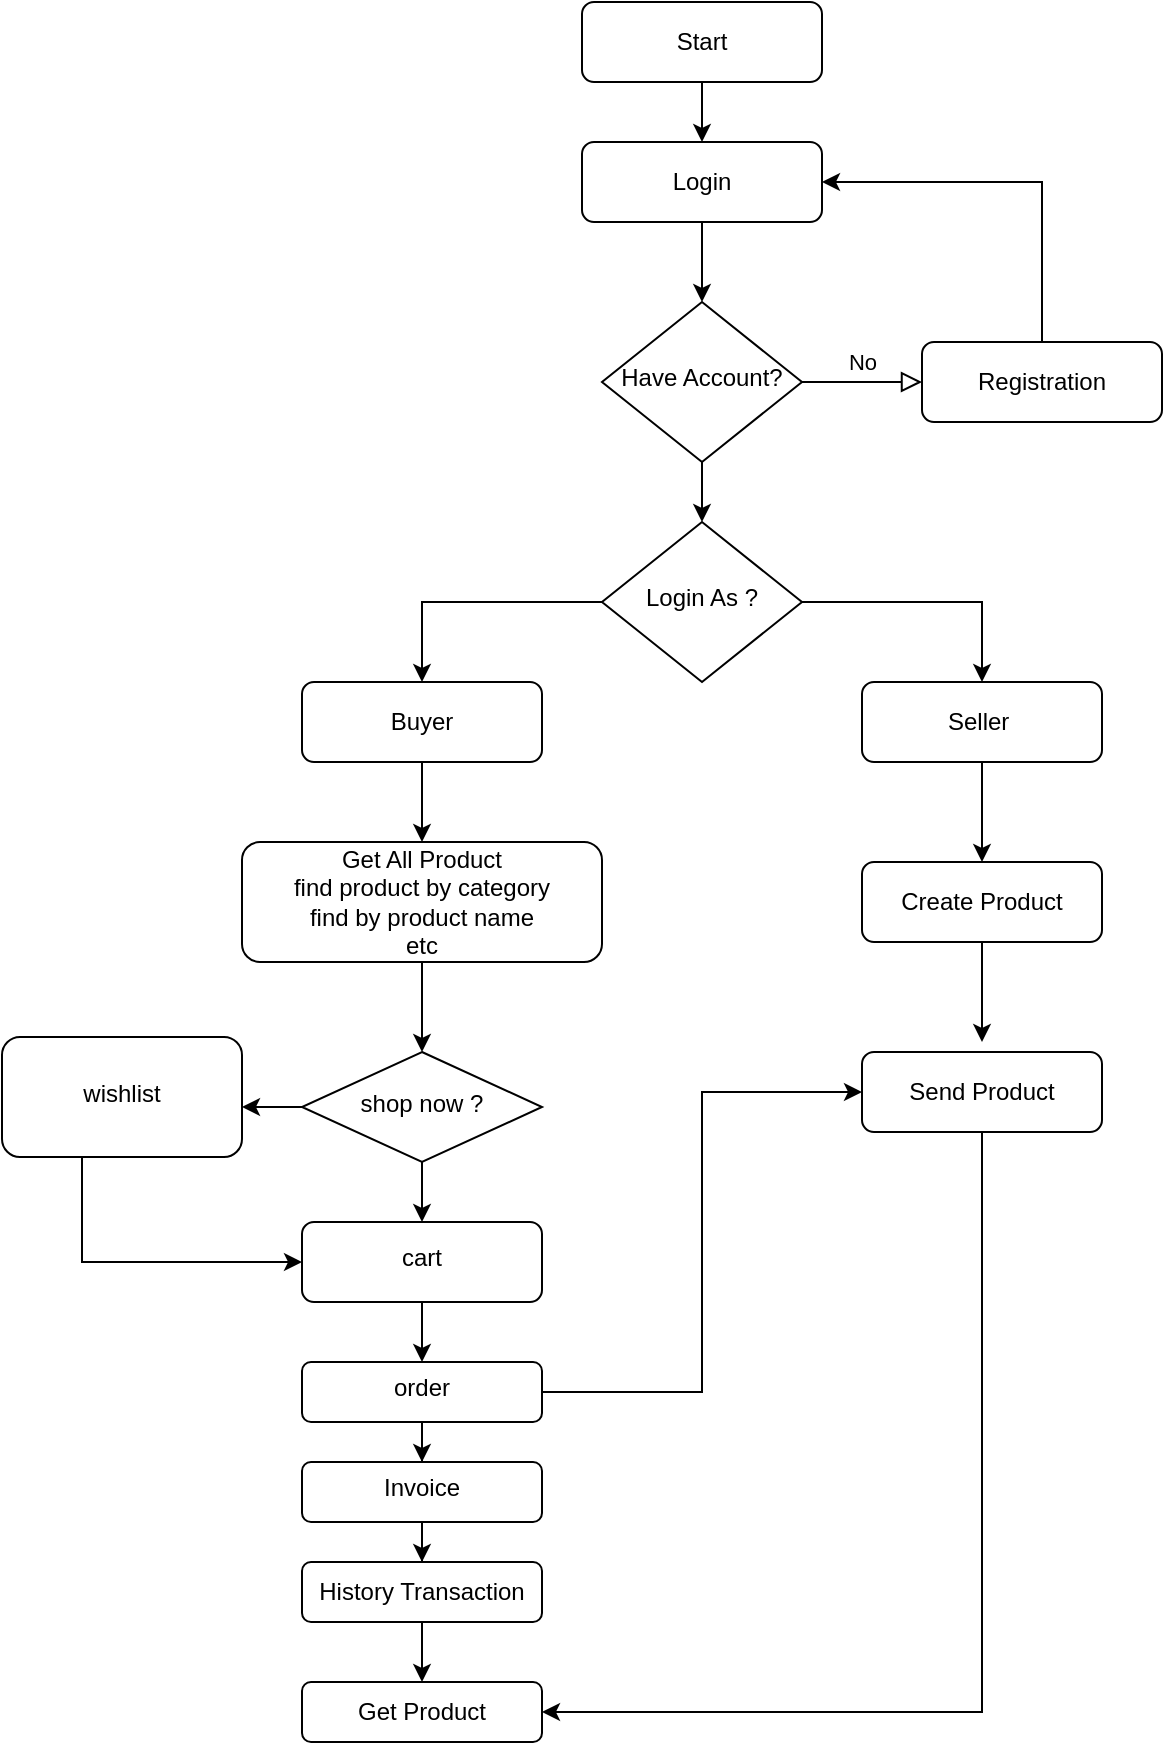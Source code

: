 <mxfile version="20.2.3" type="device"><diagram id="C5RBs43oDa-KdzZeNtuy" name="Page-1"><mxGraphModel dx="1848" dy="844" grid="1" gridSize="10" guides="1" tooltips="1" connect="1" arrows="1" fold="1" page="1" pageScale="1" pageWidth="827" pageHeight="1169" math="0" shadow="0"><root><mxCell id="WIyWlLk6GJQsqaUBKTNV-0"/><mxCell id="WIyWlLk6GJQsqaUBKTNV-1" parent="WIyWlLk6GJQsqaUBKTNV-0"/><mxCell id="nTtpETq4kqKOth111op7-9" style="edgeStyle=orthogonalEdgeStyle;rounded=0;orthogonalLoop=1;jettySize=auto;html=1;entryX=0.5;entryY=0;entryDx=0;entryDy=0;" parent="WIyWlLk6GJQsqaUBKTNV-1" source="WIyWlLk6GJQsqaUBKTNV-3" target="WIyWlLk6GJQsqaUBKTNV-6" edge="1"><mxGeometry relative="1" as="geometry"/></mxCell><mxCell id="WIyWlLk6GJQsqaUBKTNV-3" value="Login" style="rounded=1;whiteSpace=wrap;html=1;fontSize=12;glass=0;strokeWidth=1;shadow=0;" parent="WIyWlLk6GJQsqaUBKTNV-1" vertex="1"><mxGeometry x="360" y="130" width="120" height="40" as="geometry"/></mxCell><mxCell id="WIyWlLk6GJQsqaUBKTNV-5" value="No" style="edgeStyle=orthogonalEdgeStyle;rounded=0;html=1;jettySize=auto;orthogonalLoop=1;fontSize=11;endArrow=block;endFill=0;endSize=8;strokeWidth=1;shadow=0;labelBackgroundColor=none;" parent="WIyWlLk6GJQsqaUBKTNV-1" source="WIyWlLk6GJQsqaUBKTNV-6" target="WIyWlLk6GJQsqaUBKTNV-7" edge="1"><mxGeometry y="10" relative="1" as="geometry"><mxPoint as="offset"/></mxGeometry></mxCell><mxCell id="2cQ_K9OB-4mWgSlzsG4g-20" style="edgeStyle=orthogonalEdgeStyle;rounded=0;orthogonalLoop=1;jettySize=auto;html=1;" parent="WIyWlLk6GJQsqaUBKTNV-1" source="WIyWlLk6GJQsqaUBKTNV-6" target="2cQ_K9OB-4mWgSlzsG4g-18" edge="1"><mxGeometry relative="1" as="geometry"/></mxCell><mxCell id="WIyWlLk6GJQsqaUBKTNV-6" value="Have Account?" style="rhombus;whiteSpace=wrap;html=1;shadow=0;fontFamily=Helvetica;fontSize=12;align=center;strokeWidth=1;spacing=6;spacingTop=-4;" parent="WIyWlLk6GJQsqaUBKTNV-1" vertex="1"><mxGeometry x="370" y="210" width="100" height="80" as="geometry"/></mxCell><mxCell id="7UVdYV67hSBtUD43c639-0" style="edgeStyle=orthogonalEdgeStyle;rounded=0;orthogonalLoop=1;jettySize=auto;html=1;entryX=1;entryY=0.5;entryDx=0;entryDy=0;" edge="1" parent="WIyWlLk6GJQsqaUBKTNV-1" source="WIyWlLk6GJQsqaUBKTNV-7" target="WIyWlLk6GJQsqaUBKTNV-3"><mxGeometry relative="1" as="geometry"><Array as="points"><mxPoint x="590" y="150"/></Array></mxGeometry></mxCell><mxCell id="WIyWlLk6GJQsqaUBKTNV-7" value="Registration" style="rounded=1;whiteSpace=wrap;html=1;fontSize=12;glass=0;strokeWidth=1;shadow=0;" parent="WIyWlLk6GJQsqaUBKTNV-1" vertex="1"><mxGeometry x="530" y="230" width="120" height="40" as="geometry"/></mxCell><mxCell id="2cQ_K9OB-4mWgSlzsG4g-24" value="" style="edgeStyle=orthogonalEdgeStyle;rounded=0;orthogonalLoop=1;jettySize=auto;html=1;" parent="WIyWlLk6GJQsqaUBKTNV-1" source="2cQ_K9OB-4mWgSlzsG4g-8" target="2cQ_K9OB-4mWgSlzsG4g-23" edge="1"><mxGeometry relative="1" as="geometry"/></mxCell><mxCell id="2cQ_K9OB-4mWgSlzsG4g-8" value="Seller&amp;nbsp;" style="rounded=1;whiteSpace=wrap;html=1;fontSize=12;glass=0;strokeWidth=1;shadow=0;" parent="WIyWlLk6GJQsqaUBKTNV-1" vertex="1"><mxGeometry x="500" y="400" width="120" height="40" as="geometry"/></mxCell><mxCell id="2cQ_K9OB-4mWgSlzsG4g-17" value="" style="edgeStyle=orthogonalEdgeStyle;rounded=0;orthogonalLoop=1;jettySize=auto;html=1;" parent="WIyWlLk6GJQsqaUBKTNV-1" source="2cQ_K9OB-4mWgSlzsG4g-9" target="2cQ_K9OB-4mWgSlzsG4g-16" edge="1"><mxGeometry relative="1" as="geometry"/></mxCell><mxCell id="2cQ_K9OB-4mWgSlzsG4g-9" value="Buyer" style="rounded=1;whiteSpace=wrap;html=1;fontSize=12;glass=0;strokeWidth=1;shadow=0;" parent="WIyWlLk6GJQsqaUBKTNV-1" vertex="1"><mxGeometry x="220" y="400" width="120" height="40" as="geometry"/></mxCell><mxCell id="2cQ_K9OB-4mWgSlzsG4g-28" style="edgeStyle=orthogonalEdgeStyle;rounded=0;orthogonalLoop=1;jettySize=auto;html=1;entryX=0.5;entryY=0;entryDx=0;entryDy=0;" parent="WIyWlLk6GJQsqaUBKTNV-1" source="2cQ_K9OB-4mWgSlzsG4g-16" target="2cQ_K9OB-4mWgSlzsG4g-27" edge="1"><mxGeometry relative="1" as="geometry"/></mxCell><mxCell id="2cQ_K9OB-4mWgSlzsG4g-16" value="Get All Product&lt;br&gt;find product by category&lt;br&gt;find by product name &lt;br&gt;etc" style="rounded=1;whiteSpace=wrap;html=1;glass=0;strokeWidth=1;shadow=0;" parent="WIyWlLk6GJQsqaUBKTNV-1" vertex="1"><mxGeometry x="190" y="480" width="180" height="60" as="geometry"/></mxCell><mxCell id="2cQ_K9OB-4mWgSlzsG4g-21" style="edgeStyle=orthogonalEdgeStyle;rounded=0;orthogonalLoop=1;jettySize=auto;html=1;entryX=0.5;entryY=0;entryDx=0;entryDy=0;" parent="WIyWlLk6GJQsqaUBKTNV-1" source="2cQ_K9OB-4mWgSlzsG4g-18" target="2cQ_K9OB-4mWgSlzsG4g-8" edge="1"><mxGeometry relative="1" as="geometry"/></mxCell><mxCell id="2cQ_K9OB-4mWgSlzsG4g-22" style="edgeStyle=orthogonalEdgeStyle;rounded=0;orthogonalLoop=1;jettySize=auto;html=1;entryX=0.5;entryY=0;entryDx=0;entryDy=0;" parent="WIyWlLk6GJQsqaUBKTNV-1" source="2cQ_K9OB-4mWgSlzsG4g-18" target="2cQ_K9OB-4mWgSlzsG4g-9" edge="1"><mxGeometry relative="1" as="geometry"/></mxCell><mxCell id="2cQ_K9OB-4mWgSlzsG4g-18" value="Login As ?" style="rhombus;whiteSpace=wrap;html=1;shadow=0;fontFamily=Helvetica;fontSize=12;align=center;strokeWidth=1;spacing=6;spacingTop=-4;" parent="WIyWlLk6GJQsqaUBKTNV-1" vertex="1"><mxGeometry x="370" y="320" width="100" height="80" as="geometry"/></mxCell><mxCell id="nTtpETq4kqKOth111op7-2" value="" style="edgeStyle=orthogonalEdgeStyle;rounded=0;orthogonalLoop=1;jettySize=auto;html=1;" parent="WIyWlLk6GJQsqaUBKTNV-1" source="2cQ_K9OB-4mWgSlzsG4g-23" edge="1"><mxGeometry relative="1" as="geometry"><mxPoint x="560" y="580" as="targetPoint"/></mxGeometry></mxCell><mxCell id="2cQ_K9OB-4mWgSlzsG4g-23" value="Create Product" style="rounded=1;whiteSpace=wrap;html=1;glass=0;strokeWidth=1;shadow=0;" parent="WIyWlLk6GJQsqaUBKTNV-1" vertex="1"><mxGeometry x="500" y="490" width="120" height="40" as="geometry"/></mxCell><mxCell id="2cQ_K9OB-4mWgSlzsG4g-30" value="" style="edgeStyle=orthogonalEdgeStyle;rounded=0;orthogonalLoop=1;jettySize=auto;html=1;" parent="WIyWlLk6GJQsqaUBKTNV-1" source="2cQ_K9OB-4mWgSlzsG4g-27" target="2cQ_K9OB-4mWgSlzsG4g-29" edge="1"><mxGeometry relative="1" as="geometry"/></mxCell><mxCell id="2cQ_K9OB-4mWgSlzsG4g-32" value="" style="edgeStyle=orthogonalEdgeStyle;rounded=0;orthogonalLoop=1;jettySize=auto;html=1;" parent="WIyWlLk6GJQsqaUBKTNV-1" source="2cQ_K9OB-4mWgSlzsG4g-27" edge="1"><mxGeometry relative="1" as="geometry"><mxPoint x="190" y="612.5" as="targetPoint"/></mxGeometry></mxCell><mxCell id="2cQ_K9OB-4mWgSlzsG4g-27" value="shop now ?" style="rhombus;whiteSpace=wrap;html=1;shadow=0;fontFamily=Helvetica;fontSize=12;align=center;strokeWidth=1;spacing=6;spacingTop=-4;" parent="WIyWlLk6GJQsqaUBKTNV-1" vertex="1"><mxGeometry x="220" y="585" width="120" height="55" as="geometry"/></mxCell><mxCell id="2cQ_K9OB-4mWgSlzsG4g-35" value="" style="edgeStyle=orthogonalEdgeStyle;rounded=0;orthogonalLoop=1;jettySize=auto;html=1;" parent="WIyWlLk6GJQsqaUBKTNV-1" source="2cQ_K9OB-4mWgSlzsG4g-29" target="2cQ_K9OB-4mWgSlzsG4g-34" edge="1"><mxGeometry relative="1" as="geometry"/></mxCell><mxCell id="2cQ_K9OB-4mWgSlzsG4g-29" value="cart" style="rounded=1;whiteSpace=wrap;html=1;shadow=0;strokeWidth=1;spacing=6;spacingTop=-4;" parent="WIyWlLk6GJQsqaUBKTNV-1" vertex="1"><mxGeometry x="220" y="670" width="120" height="40" as="geometry"/></mxCell><mxCell id="nTtpETq4kqKOth111op7-5" style="edgeStyle=orthogonalEdgeStyle;rounded=0;orthogonalLoop=1;jettySize=auto;html=1;entryX=0;entryY=0.5;entryDx=0;entryDy=0;" parent="WIyWlLk6GJQsqaUBKTNV-1" source="2cQ_K9OB-4mWgSlzsG4g-31" target="2cQ_K9OB-4mWgSlzsG4g-29" edge="1"><mxGeometry relative="1" as="geometry"><Array as="points"><mxPoint x="110" y="690"/></Array></mxGeometry></mxCell><mxCell id="2cQ_K9OB-4mWgSlzsG4g-31" value="wishlist" style="rounded=1;whiteSpace=wrap;html=1;shadow=0;strokeWidth=1;spacing=6;spacingTop=-4;" parent="WIyWlLk6GJQsqaUBKTNV-1" vertex="1"><mxGeometry x="70" y="577.5" width="120" height="60" as="geometry"/></mxCell><mxCell id="2cQ_K9OB-4mWgSlzsG4g-37" value="" style="edgeStyle=orthogonalEdgeStyle;rounded=0;orthogonalLoop=1;jettySize=auto;html=1;" parent="WIyWlLk6GJQsqaUBKTNV-1" source="2cQ_K9OB-4mWgSlzsG4g-34" target="2cQ_K9OB-4mWgSlzsG4g-36" edge="1"><mxGeometry relative="1" as="geometry"/></mxCell><mxCell id="7UVdYV67hSBtUD43c639-3" style="edgeStyle=orthogonalEdgeStyle;rounded=0;orthogonalLoop=1;jettySize=auto;html=1;entryX=0;entryY=0.5;entryDx=0;entryDy=0;" edge="1" parent="WIyWlLk6GJQsqaUBKTNV-1" source="2cQ_K9OB-4mWgSlzsG4g-34" target="7UVdYV67hSBtUD43c639-2"><mxGeometry relative="1" as="geometry"/></mxCell><mxCell id="2cQ_K9OB-4mWgSlzsG4g-34" value="order" style="rounded=1;whiteSpace=wrap;html=1;shadow=0;strokeWidth=1;spacing=6;spacingTop=-4;" parent="WIyWlLk6GJQsqaUBKTNV-1" vertex="1"><mxGeometry x="220" y="740" width="120" height="30" as="geometry"/></mxCell><mxCell id="2cQ_K9OB-4mWgSlzsG4g-50" style="edgeStyle=orthogonalEdgeStyle;rounded=0;orthogonalLoop=1;jettySize=auto;html=1;" parent="WIyWlLk6GJQsqaUBKTNV-1" source="2cQ_K9OB-4mWgSlzsG4g-36" target="2cQ_K9OB-4mWgSlzsG4g-48" edge="1"><mxGeometry relative="1" as="geometry"/></mxCell><mxCell id="2cQ_K9OB-4mWgSlzsG4g-36" value="Invoice" style="rounded=1;whiteSpace=wrap;html=1;shadow=0;strokeWidth=1;spacing=6;spacingTop=-4;" parent="WIyWlLk6GJQsqaUBKTNV-1" vertex="1"><mxGeometry x="220" y="790" width="120" height="30" as="geometry"/></mxCell><mxCell id="2cQ_K9OB-4mWgSlzsG4g-42" value="" style="edgeStyle=orthogonalEdgeStyle;rounded=0;orthogonalLoop=1;jettySize=auto;html=1;" parent="WIyWlLk6GJQsqaUBKTNV-1" edge="1"><mxGeometry relative="1" as="geometry"><mxPoint x="520" y="780" as="sourcePoint"/></mxGeometry></mxCell><mxCell id="2cQ_K9OB-4mWgSlzsG4g-52" value="" style="edgeStyle=orthogonalEdgeStyle;rounded=0;orthogonalLoop=1;jettySize=auto;html=1;" parent="WIyWlLk6GJQsqaUBKTNV-1" source="2cQ_K9OB-4mWgSlzsG4g-48" target="2cQ_K9OB-4mWgSlzsG4g-51" edge="1"><mxGeometry relative="1" as="geometry"/></mxCell><mxCell id="2cQ_K9OB-4mWgSlzsG4g-48" value="History Transaction" style="whiteSpace=wrap;html=1;rounded=1;glass=0;strokeWidth=1;shadow=0;" parent="WIyWlLk6GJQsqaUBKTNV-1" vertex="1"><mxGeometry x="220" y="840" width="120" height="30" as="geometry"/></mxCell><mxCell id="2cQ_K9OB-4mWgSlzsG4g-51" value="Get Product" style="whiteSpace=wrap;html=1;rounded=1;glass=0;strokeWidth=1;shadow=0;" parent="WIyWlLk6GJQsqaUBKTNV-1" vertex="1"><mxGeometry x="220" y="900" width="120" height="30" as="geometry"/></mxCell><mxCell id="nTtpETq4kqKOth111op7-8" style="edgeStyle=orthogonalEdgeStyle;rounded=0;orthogonalLoop=1;jettySize=auto;html=1;" parent="WIyWlLk6GJQsqaUBKTNV-1" source="nTtpETq4kqKOth111op7-6" target="WIyWlLk6GJQsqaUBKTNV-3" edge="1"><mxGeometry relative="1" as="geometry"/></mxCell><mxCell id="nTtpETq4kqKOth111op7-6" value="Start" style="rounded=1;whiteSpace=wrap;html=1;fontSize=12;glass=0;strokeWidth=1;shadow=0;" parent="WIyWlLk6GJQsqaUBKTNV-1" vertex="1"><mxGeometry x="360" y="60" width="120" height="40" as="geometry"/></mxCell><mxCell id="7UVdYV67hSBtUD43c639-2" value="Send Product" style="rounded=1;whiteSpace=wrap;html=1;glass=0;strokeWidth=1;shadow=0;" vertex="1" parent="WIyWlLk6GJQsqaUBKTNV-1"><mxGeometry x="500" y="585" width="120" height="40" as="geometry"/></mxCell><mxCell id="7UVdYV67hSBtUD43c639-8" style="edgeStyle=orthogonalEdgeStyle;rounded=0;orthogonalLoop=1;jettySize=auto;html=1;entryX=1;entryY=0.5;entryDx=0;entryDy=0;exitX=0.5;exitY=1;exitDx=0;exitDy=0;" edge="1" parent="WIyWlLk6GJQsqaUBKTNV-1" source="7UVdYV67hSBtUD43c639-2" target="2cQ_K9OB-4mWgSlzsG4g-51"><mxGeometry relative="1" as="geometry"><mxPoint x="560.059" y="710" as="sourcePoint"/><Array as="points"><mxPoint x="560" y="915"/></Array></mxGeometry></mxCell></root></mxGraphModel></diagram></mxfile>
